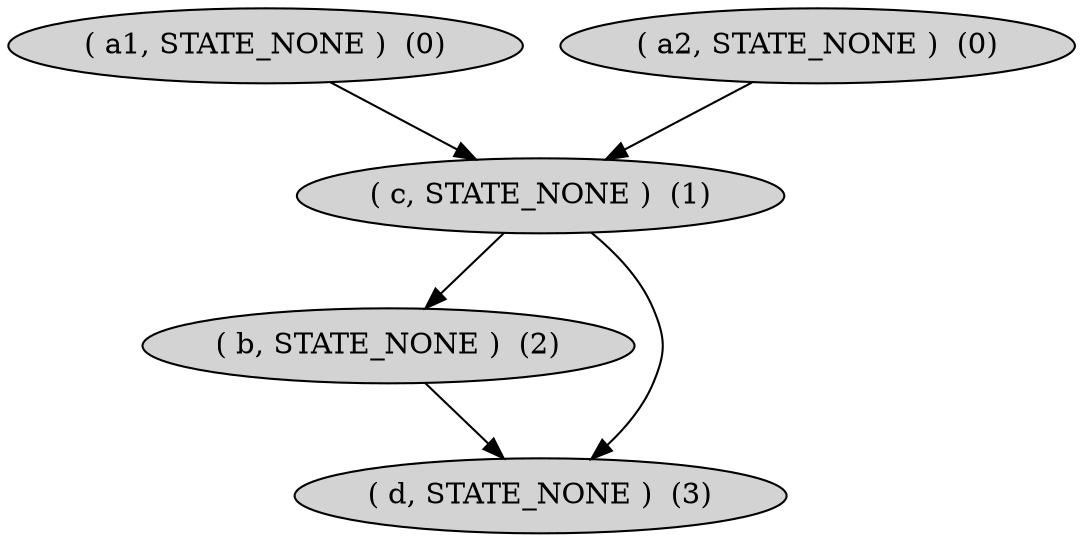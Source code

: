 digraph G {
node[style=filled]
0[label="( a1, STATE_NONE )  (0)"];
1[label="( a2, STATE_NONE )  (0)"];
2[label="( c, STATE_NONE )  (1)"];
3[label="( b, STATE_NONE )  (2)"];
4[label="( d, STATE_NONE )  (3)"];
0->2 ;
1->2 ;
2->3 ;
2->4 ;
3->4 ;
}
